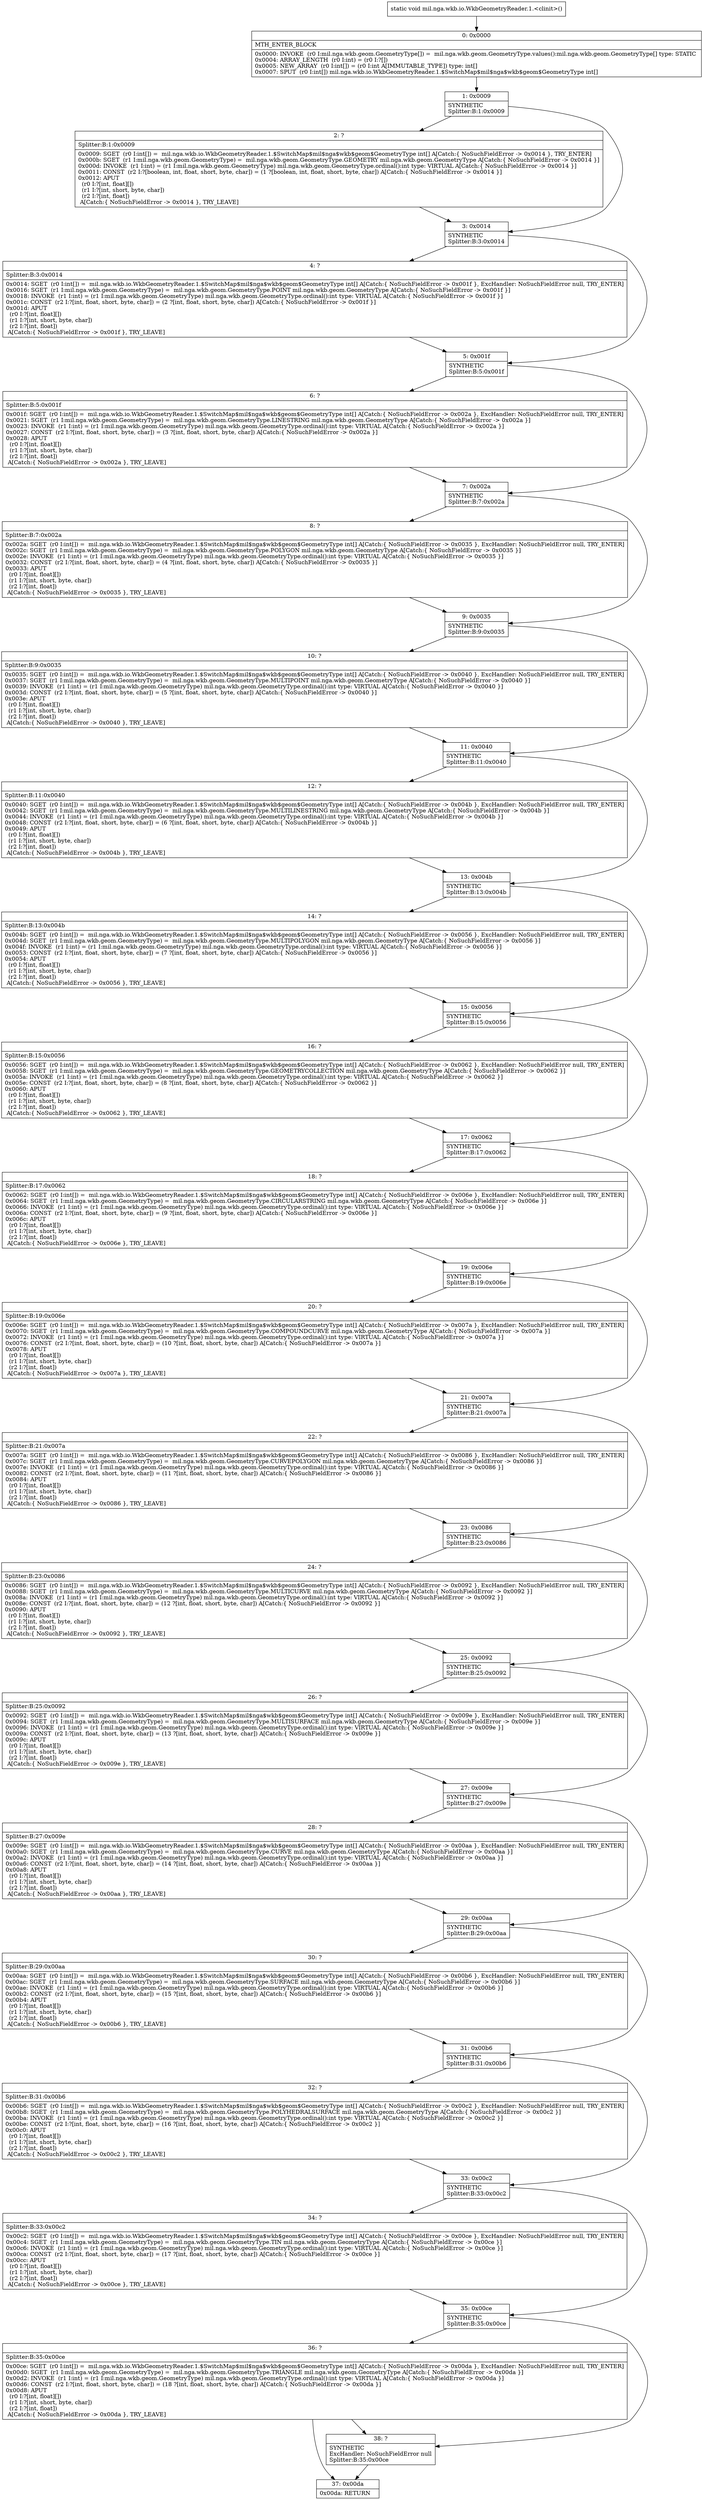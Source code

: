 digraph "CFG formil.nga.wkb.io.WkbGeometryReader.1.\<clinit\>()V" {
Node_0 [shape=record,label="{0\:\ 0x0000|MTH_ENTER_BLOCK\l|0x0000: INVOKE  (r0 I:mil.nga.wkb.geom.GeometryType[]) =  mil.nga.wkb.geom.GeometryType.values():mil.nga.wkb.geom.GeometryType[] type: STATIC \l0x0004: ARRAY_LENGTH  (r0 I:int) = (r0 I:?[]) \l0x0005: NEW_ARRAY  (r0 I:int[]) = (r0 I:int A[IMMUTABLE_TYPE]) type: int[] \l0x0007: SPUT  (r0 I:int[]) mil.nga.wkb.io.WkbGeometryReader.1.$SwitchMap$mil$nga$wkb$geom$GeometryType int[] \l}"];
Node_1 [shape=record,label="{1\:\ 0x0009|SYNTHETIC\lSplitter:B:1:0x0009\l}"];
Node_2 [shape=record,label="{2\:\ ?|Splitter:B:1:0x0009\l|0x0009: SGET  (r0 I:int[]) =  mil.nga.wkb.io.WkbGeometryReader.1.$SwitchMap$mil$nga$wkb$geom$GeometryType int[] A[Catch:\{ NoSuchFieldError \-\> 0x0014 \}, TRY_ENTER]\l0x000b: SGET  (r1 I:mil.nga.wkb.geom.GeometryType) =  mil.nga.wkb.geom.GeometryType.GEOMETRY mil.nga.wkb.geom.GeometryType A[Catch:\{ NoSuchFieldError \-\> 0x0014 \}]\l0x000d: INVOKE  (r1 I:int) = (r1 I:mil.nga.wkb.geom.GeometryType) mil.nga.wkb.geom.GeometryType.ordinal():int type: VIRTUAL A[Catch:\{ NoSuchFieldError \-\> 0x0014 \}]\l0x0011: CONST  (r2 I:?[boolean, int, float, short, byte, char]) = (1 ?[boolean, int, float, short, byte, char]) A[Catch:\{ NoSuchFieldError \-\> 0x0014 \}]\l0x0012: APUT  \l  (r0 I:?[int, float][])\l  (r1 I:?[int, short, byte, char])\l  (r2 I:?[int, float])\l A[Catch:\{ NoSuchFieldError \-\> 0x0014 \}, TRY_LEAVE]\l}"];
Node_3 [shape=record,label="{3\:\ 0x0014|SYNTHETIC\lSplitter:B:3:0x0014\l}"];
Node_4 [shape=record,label="{4\:\ ?|Splitter:B:3:0x0014\l|0x0014: SGET  (r0 I:int[]) =  mil.nga.wkb.io.WkbGeometryReader.1.$SwitchMap$mil$nga$wkb$geom$GeometryType int[] A[Catch:\{ NoSuchFieldError \-\> 0x001f \}, ExcHandler: NoSuchFieldError null, TRY_ENTER]\l0x0016: SGET  (r1 I:mil.nga.wkb.geom.GeometryType) =  mil.nga.wkb.geom.GeometryType.POINT mil.nga.wkb.geom.GeometryType A[Catch:\{ NoSuchFieldError \-\> 0x001f \}]\l0x0018: INVOKE  (r1 I:int) = (r1 I:mil.nga.wkb.geom.GeometryType) mil.nga.wkb.geom.GeometryType.ordinal():int type: VIRTUAL A[Catch:\{ NoSuchFieldError \-\> 0x001f \}]\l0x001c: CONST  (r2 I:?[int, float, short, byte, char]) = (2 ?[int, float, short, byte, char]) A[Catch:\{ NoSuchFieldError \-\> 0x001f \}]\l0x001d: APUT  \l  (r0 I:?[int, float][])\l  (r1 I:?[int, short, byte, char])\l  (r2 I:?[int, float])\l A[Catch:\{ NoSuchFieldError \-\> 0x001f \}, TRY_LEAVE]\l}"];
Node_5 [shape=record,label="{5\:\ 0x001f|SYNTHETIC\lSplitter:B:5:0x001f\l}"];
Node_6 [shape=record,label="{6\:\ ?|Splitter:B:5:0x001f\l|0x001f: SGET  (r0 I:int[]) =  mil.nga.wkb.io.WkbGeometryReader.1.$SwitchMap$mil$nga$wkb$geom$GeometryType int[] A[Catch:\{ NoSuchFieldError \-\> 0x002a \}, ExcHandler: NoSuchFieldError null, TRY_ENTER]\l0x0021: SGET  (r1 I:mil.nga.wkb.geom.GeometryType) =  mil.nga.wkb.geom.GeometryType.LINESTRING mil.nga.wkb.geom.GeometryType A[Catch:\{ NoSuchFieldError \-\> 0x002a \}]\l0x0023: INVOKE  (r1 I:int) = (r1 I:mil.nga.wkb.geom.GeometryType) mil.nga.wkb.geom.GeometryType.ordinal():int type: VIRTUAL A[Catch:\{ NoSuchFieldError \-\> 0x002a \}]\l0x0027: CONST  (r2 I:?[int, float, short, byte, char]) = (3 ?[int, float, short, byte, char]) A[Catch:\{ NoSuchFieldError \-\> 0x002a \}]\l0x0028: APUT  \l  (r0 I:?[int, float][])\l  (r1 I:?[int, short, byte, char])\l  (r2 I:?[int, float])\l A[Catch:\{ NoSuchFieldError \-\> 0x002a \}, TRY_LEAVE]\l}"];
Node_7 [shape=record,label="{7\:\ 0x002a|SYNTHETIC\lSplitter:B:7:0x002a\l}"];
Node_8 [shape=record,label="{8\:\ ?|Splitter:B:7:0x002a\l|0x002a: SGET  (r0 I:int[]) =  mil.nga.wkb.io.WkbGeometryReader.1.$SwitchMap$mil$nga$wkb$geom$GeometryType int[] A[Catch:\{ NoSuchFieldError \-\> 0x0035 \}, ExcHandler: NoSuchFieldError null, TRY_ENTER]\l0x002c: SGET  (r1 I:mil.nga.wkb.geom.GeometryType) =  mil.nga.wkb.geom.GeometryType.POLYGON mil.nga.wkb.geom.GeometryType A[Catch:\{ NoSuchFieldError \-\> 0x0035 \}]\l0x002e: INVOKE  (r1 I:int) = (r1 I:mil.nga.wkb.geom.GeometryType) mil.nga.wkb.geom.GeometryType.ordinal():int type: VIRTUAL A[Catch:\{ NoSuchFieldError \-\> 0x0035 \}]\l0x0032: CONST  (r2 I:?[int, float, short, byte, char]) = (4 ?[int, float, short, byte, char]) A[Catch:\{ NoSuchFieldError \-\> 0x0035 \}]\l0x0033: APUT  \l  (r0 I:?[int, float][])\l  (r1 I:?[int, short, byte, char])\l  (r2 I:?[int, float])\l A[Catch:\{ NoSuchFieldError \-\> 0x0035 \}, TRY_LEAVE]\l}"];
Node_9 [shape=record,label="{9\:\ 0x0035|SYNTHETIC\lSplitter:B:9:0x0035\l}"];
Node_10 [shape=record,label="{10\:\ ?|Splitter:B:9:0x0035\l|0x0035: SGET  (r0 I:int[]) =  mil.nga.wkb.io.WkbGeometryReader.1.$SwitchMap$mil$nga$wkb$geom$GeometryType int[] A[Catch:\{ NoSuchFieldError \-\> 0x0040 \}, ExcHandler: NoSuchFieldError null, TRY_ENTER]\l0x0037: SGET  (r1 I:mil.nga.wkb.geom.GeometryType) =  mil.nga.wkb.geom.GeometryType.MULTIPOINT mil.nga.wkb.geom.GeometryType A[Catch:\{ NoSuchFieldError \-\> 0x0040 \}]\l0x0039: INVOKE  (r1 I:int) = (r1 I:mil.nga.wkb.geom.GeometryType) mil.nga.wkb.geom.GeometryType.ordinal():int type: VIRTUAL A[Catch:\{ NoSuchFieldError \-\> 0x0040 \}]\l0x003d: CONST  (r2 I:?[int, float, short, byte, char]) = (5 ?[int, float, short, byte, char]) A[Catch:\{ NoSuchFieldError \-\> 0x0040 \}]\l0x003e: APUT  \l  (r0 I:?[int, float][])\l  (r1 I:?[int, short, byte, char])\l  (r2 I:?[int, float])\l A[Catch:\{ NoSuchFieldError \-\> 0x0040 \}, TRY_LEAVE]\l}"];
Node_11 [shape=record,label="{11\:\ 0x0040|SYNTHETIC\lSplitter:B:11:0x0040\l}"];
Node_12 [shape=record,label="{12\:\ ?|Splitter:B:11:0x0040\l|0x0040: SGET  (r0 I:int[]) =  mil.nga.wkb.io.WkbGeometryReader.1.$SwitchMap$mil$nga$wkb$geom$GeometryType int[] A[Catch:\{ NoSuchFieldError \-\> 0x004b \}, ExcHandler: NoSuchFieldError null, TRY_ENTER]\l0x0042: SGET  (r1 I:mil.nga.wkb.geom.GeometryType) =  mil.nga.wkb.geom.GeometryType.MULTILINESTRING mil.nga.wkb.geom.GeometryType A[Catch:\{ NoSuchFieldError \-\> 0x004b \}]\l0x0044: INVOKE  (r1 I:int) = (r1 I:mil.nga.wkb.geom.GeometryType) mil.nga.wkb.geom.GeometryType.ordinal():int type: VIRTUAL A[Catch:\{ NoSuchFieldError \-\> 0x004b \}]\l0x0048: CONST  (r2 I:?[int, float, short, byte, char]) = (6 ?[int, float, short, byte, char]) A[Catch:\{ NoSuchFieldError \-\> 0x004b \}]\l0x0049: APUT  \l  (r0 I:?[int, float][])\l  (r1 I:?[int, short, byte, char])\l  (r2 I:?[int, float])\l A[Catch:\{ NoSuchFieldError \-\> 0x004b \}, TRY_LEAVE]\l}"];
Node_13 [shape=record,label="{13\:\ 0x004b|SYNTHETIC\lSplitter:B:13:0x004b\l}"];
Node_14 [shape=record,label="{14\:\ ?|Splitter:B:13:0x004b\l|0x004b: SGET  (r0 I:int[]) =  mil.nga.wkb.io.WkbGeometryReader.1.$SwitchMap$mil$nga$wkb$geom$GeometryType int[] A[Catch:\{ NoSuchFieldError \-\> 0x0056 \}, ExcHandler: NoSuchFieldError null, TRY_ENTER]\l0x004d: SGET  (r1 I:mil.nga.wkb.geom.GeometryType) =  mil.nga.wkb.geom.GeometryType.MULTIPOLYGON mil.nga.wkb.geom.GeometryType A[Catch:\{ NoSuchFieldError \-\> 0x0056 \}]\l0x004f: INVOKE  (r1 I:int) = (r1 I:mil.nga.wkb.geom.GeometryType) mil.nga.wkb.geom.GeometryType.ordinal():int type: VIRTUAL A[Catch:\{ NoSuchFieldError \-\> 0x0056 \}]\l0x0053: CONST  (r2 I:?[int, float, short, byte, char]) = (7 ?[int, float, short, byte, char]) A[Catch:\{ NoSuchFieldError \-\> 0x0056 \}]\l0x0054: APUT  \l  (r0 I:?[int, float][])\l  (r1 I:?[int, short, byte, char])\l  (r2 I:?[int, float])\l A[Catch:\{ NoSuchFieldError \-\> 0x0056 \}, TRY_LEAVE]\l}"];
Node_15 [shape=record,label="{15\:\ 0x0056|SYNTHETIC\lSplitter:B:15:0x0056\l}"];
Node_16 [shape=record,label="{16\:\ ?|Splitter:B:15:0x0056\l|0x0056: SGET  (r0 I:int[]) =  mil.nga.wkb.io.WkbGeometryReader.1.$SwitchMap$mil$nga$wkb$geom$GeometryType int[] A[Catch:\{ NoSuchFieldError \-\> 0x0062 \}, ExcHandler: NoSuchFieldError null, TRY_ENTER]\l0x0058: SGET  (r1 I:mil.nga.wkb.geom.GeometryType) =  mil.nga.wkb.geom.GeometryType.GEOMETRYCOLLECTION mil.nga.wkb.geom.GeometryType A[Catch:\{ NoSuchFieldError \-\> 0x0062 \}]\l0x005a: INVOKE  (r1 I:int) = (r1 I:mil.nga.wkb.geom.GeometryType) mil.nga.wkb.geom.GeometryType.ordinal():int type: VIRTUAL A[Catch:\{ NoSuchFieldError \-\> 0x0062 \}]\l0x005e: CONST  (r2 I:?[int, float, short, byte, char]) = (8 ?[int, float, short, byte, char]) A[Catch:\{ NoSuchFieldError \-\> 0x0062 \}]\l0x0060: APUT  \l  (r0 I:?[int, float][])\l  (r1 I:?[int, short, byte, char])\l  (r2 I:?[int, float])\l A[Catch:\{ NoSuchFieldError \-\> 0x0062 \}, TRY_LEAVE]\l}"];
Node_17 [shape=record,label="{17\:\ 0x0062|SYNTHETIC\lSplitter:B:17:0x0062\l}"];
Node_18 [shape=record,label="{18\:\ ?|Splitter:B:17:0x0062\l|0x0062: SGET  (r0 I:int[]) =  mil.nga.wkb.io.WkbGeometryReader.1.$SwitchMap$mil$nga$wkb$geom$GeometryType int[] A[Catch:\{ NoSuchFieldError \-\> 0x006e \}, ExcHandler: NoSuchFieldError null, TRY_ENTER]\l0x0064: SGET  (r1 I:mil.nga.wkb.geom.GeometryType) =  mil.nga.wkb.geom.GeometryType.CIRCULARSTRING mil.nga.wkb.geom.GeometryType A[Catch:\{ NoSuchFieldError \-\> 0x006e \}]\l0x0066: INVOKE  (r1 I:int) = (r1 I:mil.nga.wkb.geom.GeometryType) mil.nga.wkb.geom.GeometryType.ordinal():int type: VIRTUAL A[Catch:\{ NoSuchFieldError \-\> 0x006e \}]\l0x006a: CONST  (r2 I:?[int, float, short, byte, char]) = (9 ?[int, float, short, byte, char]) A[Catch:\{ NoSuchFieldError \-\> 0x006e \}]\l0x006c: APUT  \l  (r0 I:?[int, float][])\l  (r1 I:?[int, short, byte, char])\l  (r2 I:?[int, float])\l A[Catch:\{ NoSuchFieldError \-\> 0x006e \}, TRY_LEAVE]\l}"];
Node_19 [shape=record,label="{19\:\ 0x006e|SYNTHETIC\lSplitter:B:19:0x006e\l}"];
Node_20 [shape=record,label="{20\:\ ?|Splitter:B:19:0x006e\l|0x006e: SGET  (r0 I:int[]) =  mil.nga.wkb.io.WkbGeometryReader.1.$SwitchMap$mil$nga$wkb$geom$GeometryType int[] A[Catch:\{ NoSuchFieldError \-\> 0x007a \}, ExcHandler: NoSuchFieldError null, TRY_ENTER]\l0x0070: SGET  (r1 I:mil.nga.wkb.geom.GeometryType) =  mil.nga.wkb.geom.GeometryType.COMPOUNDCURVE mil.nga.wkb.geom.GeometryType A[Catch:\{ NoSuchFieldError \-\> 0x007a \}]\l0x0072: INVOKE  (r1 I:int) = (r1 I:mil.nga.wkb.geom.GeometryType) mil.nga.wkb.geom.GeometryType.ordinal():int type: VIRTUAL A[Catch:\{ NoSuchFieldError \-\> 0x007a \}]\l0x0076: CONST  (r2 I:?[int, float, short, byte, char]) = (10 ?[int, float, short, byte, char]) A[Catch:\{ NoSuchFieldError \-\> 0x007a \}]\l0x0078: APUT  \l  (r0 I:?[int, float][])\l  (r1 I:?[int, short, byte, char])\l  (r2 I:?[int, float])\l A[Catch:\{ NoSuchFieldError \-\> 0x007a \}, TRY_LEAVE]\l}"];
Node_21 [shape=record,label="{21\:\ 0x007a|SYNTHETIC\lSplitter:B:21:0x007a\l}"];
Node_22 [shape=record,label="{22\:\ ?|Splitter:B:21:0x007a\l|0x007a: SGET  (r0 I:int[]) =  mil.nga.wkb.io.WkbGeometryReader.1.$SwitchMap$mil$nga$wkb$geom$GeometryType int[] A[Catch:\{ NoSuchFieldError \-\> 0x0086 \}, ExcHandler: NoSuchFieldError null, TRY_ENTER]\l0x007c: SGET  (r1 I:mil.nga.wkb.geom.GeometryType) =  mil.nga.wkb.geom.GeometryType.CURVEPOLYGON mil.nga.wkb.geom.GeometryType A[Catch:\{ NoSuchFieldError \-\> 0x0086 \}]\l0x007e: INVOKE  (r1 I:int) = (r1 I:mil.nga.wkb.geom.GeometryType) mil.nga.wkb.geom.GeometryType.ordinal():int type: VIRTUAL A[Catch:\{ NoSuchFieldError \-\> 0x0086 \}]\l0x0082: CONST  (r2 I:?[int, float, short, byte, char]) = (11 ?[int, float, short, byte, char]) A[Catch:\{ NoSuchFieldError \-\> 0x0086 \}]\l0x0084: APUT  \l  (r0 I:?[int, float][])\l  (r1 I:?[int, short, byte, char])\l  (r2 I:?[int, float])\l A[Catch:\{ NoSuchFieldError \-\> 0x0086 \}, TRY_LEAVE]\l}"];
Node_23 [shape=record,label="{23\:\ 0x0086|SYNTHETIC\lSplitter:B:23:0x0086\l}"];
Node_24 [shape=record,label="{24\:\ ?|Splitter:B:23:0x0086\l|0x0086: SGET  (r0 I:int[]) =  mil.nga.wkb.io.WkbGeometryReader.1.$SwitchMap$mil$nga$wkb$geom$GeometryType int[] A[Catch:\{ NoSuchFieldError \-\> 0x0092 \}, ExcHandler: NoSuchFieldError null, TRY_ENTER]\l0x0088: SGET  (r1 I:mil.nga.wkb.geom.GeometryType) =  mil.nga.wkb.geom.GeometryType.MULTICURVE mil.nga.wkb.geom.GeometryType A[Catch:\{ NoSuchFieldError \-\> 0x0092 \}]\l0x008a: INVOKE  (r1 I:int) = (r1 I:mil.nga.wkb.geom.GeometryType) mil.nga.wkb.geom.GeometryType.ordinal():int type: VIRTUAL A[Catch:\{ NoSuchFieldError \-\> 0x0092 \}]\l0x008e: CONST  (r2 I:?[int, float, short, byte, char]) = (12 ?[int, float, short, byte, char]) A[Catch:\{ NoSuchFieldError \-\> 0x0092 \}]\l0x0090: APUT  \l  (r0 I:?[int, float][])\l  (r1 I:?[int, short, byte, char])\l  (r2 I:?[int, float])\l A[Catch:\{ NoSuchFieldError \-\> 0x0092 \}, TRY_LEAVE]\l}"];
Node_25 [shape=record,label="{25\:\ 0x0092|SYNTHETIC\lSplitter:B:25:0x0092\l}"];
Node_26 [shape=record,label="{26\:\ ?|Splitter:B:25:0x0092\l|0x0092: SGET  (r0 I:int[]) =  mil.nga.wkb.io.WkbGeometryReader.1.$SwitchMap$mil$nga$wkb$geom$GeometryType int[] A[Catch:\{ NoSuchFieldError \-\> 0x009e \}, ExcHandler: NoSuchFieldError null, TRY_ENTER]\l0x0094: SGET  (r1 I:mil.nga.wkb.geom.GeometryType) =  mil.nga.wkb.geom.GeometryType.MULTISURFACE mil.nga.wkb.geom.GeometryType A[Catch:\{ NoSuchFieldError \-\> 0x009e \}]\l0x0096: INVOKE  (r1 I:int) = (r1 I:mil.nga.wkb.geom.GeometryType) mil.nga.wkb.geom.GeometryType.ordinal():int type: VIRTUAL A[Catch:\{ NoSuchFieldError \-\> 0x009e \}]\l0x009a: CONST  (r2 I:?[int, float, short, byte, char]) = (13 ?[int, float, short, byte, char]) A[Catch:\{ NoSuchFieldError \-\> 0x009e \}]\l0x009c: APUT  \l  (r0 I:?[int, float][])\l  (r1 I:?[int, short, byte, char])\l  (r2 I:?[int, float])\l A[Catch:\{ NoSuchFieldError \-\> 0x009e \}, TRY_LEAVE]\l}"];
Node_27 [shape=record,label="{27\:\ 0x009e|SYNTHETIC\lSplitter:B:27:0x009e\l}"];
Node_28 [shape=record,label="{28\:\ ?|Splitter:B:27:0x009e\l|0x009e: SGET  (r0 I:int[]) =  mil.nga.wkb.io.WkbGeometryReader.1.$SwitchMap$mil$nga$wkb$geom$GeometryType int[] A[Catch:\{ NoSuchFieldError \-\> 0x00aa \}, ExcHandler: NoSuchFieldError null, TRY_ENTER]\l0x00a0: SGET  (r1 I:mil.nga.wkb.geom.GeometryType) =  mil.nga.wkb.geom.GeometryType.CURVE mil.nga.wkb.geom.GeometryType A[Catch:\{ NoSuchFieldError \-\> 0x00aa \}]\l0x00a2: INVOKE  (r1 I:int) = (r1 I:mil.nga.wkb.geom.GeometryType) mil.nga.wkb.geom.GeometryType.ordinal():int type: VIRTUAL A[Catch:\{ NoSuchFieldError \-\> 0x00aa \}]\l0x00a6: CONST  (r2 I:?[int, float, short, byte, char]) = (14 ?[int, float, short, byte, char]) A[Catch:\{ NoSuchFieldError \-\> 0x00aa \}]\l0x00a8: APUT  \l  (r0 I:?[int, float][])\l  (r1 I:?[int, short, byte, char])\l  (r2 I:?[int, float])\l A[Catch:\{ NoSuchFieldError \-\> 0x00aa \}, TRY_LEAVE]\l}"];
Node_29 [shape=record,label="{29\:\ 0x00aa|SYNTHETIC\lSplitter:B:29:0x00aa\l}"];
Node_30 [shape=record,label="{30\:\ ?|Splitter:B:29:0x00aa\l|0x00aa: SGET  (r0 I:int[]) =  mil.nga.wkb.io.WkbGeometryReader.1.$SwitchMap$mil$nga$wkb$geom$GeometryType int[] A[Catch:\{ NoSuchFieldError \-\> 0x00b6 \}, ExcHandler: NoSuchFieldError null, TRY_ENTER]\l0x00ac: SGET  (r1 I:mil.nga.wkb.geom.GeometryType) =  mil.nga.wkb.geom.GeometryType.SURFACE mil.nga.wkb.geom.GeometryType A[Catch:\{ NoSuchFieldError \-\> 0x00b6 \}]\l0x00ae: INVOKE  (r1 I:int) = (r1 I:mil.nga.wkb.geom.GeometryType) mil.nga.wkb.geom.GeometryType.ordinal():int type: VIRTUAL A[Catch:\{ NoSuchFieldError \-\> 0x00b6 \}]\l0x00b2: CONST  (r2 I:?[int, float, short, byte, char]) = (15 ?[int, float, short, byte, char]) A[Catch:\{ NoSuchFieldError \-\> 0x00b6 \}]\l0x00b4: APUT  \l  (r0 I:?[int, float][])\l  (r1 I:?[int, short, byte, char])\l  (r2 I:?[int, float])\l A[Catch:\{ NoSuchFieldError \-\> 0x00b6 \}, TRY_LEAVE]\l}"];
Node_31 [shape=record,label="{31\:\ 0x00b6|SYNTHETIC\lSplitter:B:31:0x00b6\l}"];
Node_32 [shape=record,label="{32\:\ ?|Splitter:B:31:0x00b6\l|0x00b6: SGET  (r0 I:int[]) =  mil.nga.wkb.io.WkbGeometryReader.1.$SwitchMap$mil$nga$wkb$geom$GeometryType int[] A[Catch:\{ NoSuchFieldError \-\> 0x00c2 \}, ExcHandler: NoSuchFieldError null, TRY_ENTER]\l0x00b8: SGET  (r1 I:mil.nga.wkb.geom.GeometryType) =  mil.nga.wkb.geom.GeometryType.POLYHEDRALSURFACE mil.nga.wkb.geom.GeometryType A[Catch:\{ NoSuchFieldError \-\> 0x00c2 \}]\l0x00ba: INVOKE  (r1 I:int) = (r1 I:mil.nga.wkb.geom.GeometryType) mil.nga.wkb.geom.GeometryType.ordinal():int type: VIRTUAL A[Catch:\{ NoSuchFieldError \-\> 0x00c2 \}]\l0x00be: CONST  (r2 I:?[int, float, short, byte, char]) = (16 ?[int, float, short, byte, char]) A[Catch:\{ NoSuchFieldError \-\> 0x00c2 \}]\l0x00c0: APUT  \l  (r0 I:?[int, float][])\l  (r1 I:?[int, short, byte, char])\l  (r2 I:?[int, float])\l A[Catch:\{ NoSuchFieldError \-\> 0x00c2 \}, TRY_LEAVE]\l}"];
Node_33 [shape=record,label="{33\:\ 0x00c2|SYNTHETIC\lSplitter:B:33:0x00c2\l}"];
Node_34 [shape=record,label="{34\:\ ?|Splitter:B:33:0x00c2\l|0x00c2: SGET  (r0 I:int[]) =  mil.nga.wkb.io.WkbGeometryReader.1.$SwitchMap$mil$nga$wkb$geom$GeometryType int[] A[Catch:\{ NoSuchFieldError \-\> 0x00ce \}, ExcHandler: NoSuchFieldError null, TRY_ENTER]\l0x00c4: SGET  (r1 I:mil.nga.wkb.geom.GeometryType) =  mil.nga.wkb.geom.GeometryType.TIN mil.nga.wkb.geom.GeometryType A[Catch:\{ NoSuchFieldError \-\> 0x00ce \}]\l0x00c6: INVOKE  (r1 I:int) = (r1 I:mil.nga.wkb.geom.GeometryType) mil.nga.wkb.geom.GeometryType.ordinal():int type: VIRTUAL A[Catch:\{ NoSuchFieldError \-\> 0x00ce \}]\l0x00ca: CONST  (r2 I:?[int, float, short, byte, char]) = (17 ?[int, float, short, byte, char]) A[Catch:\{ NoSuchFieldError \-\> 0x00ce \}]\l0x00cc: APUT  \l  (r0 I:?[int, float][])\l  (r1 I:?[int, short, byte, char])\l  (r2 I:?[int, float])\l A[Catch:\{ NoSuchFieldError \-\> 0x00ce \}, TRY_LEAVE]\l}"];
Node_35 [shape=record,label="{35\:\ 0x00ce|SYNTHETIC\lSplitter:B:35:0x00ce\l}"];
Node_36 [shape=record,label="{36\:\ ?|Splitter:B:35:0x00ce\l|0x00ce: SGET  (r0 I:int[]) =  mil.nga.wkb.io.WkbGeometryReader.1.$SwitchMap$mil$nga$wkb$geom$GeometryType int[] A[Catch:\{ NoSuchFieldError \-\> 0x00da \}, ExcHandler: NoSuchFieldError null, TRY_ENTER]\l0x00d0: SGET  (r1 I:mil.nga.wkb.geom.GeometryType) =  mil.nga.wkb.geom.GeometryType.TRIANGLE mil.nga.wkb.geom.GeometryType A[Catch:\{ NoSuchFieldError \-\> 0x00da \}]\l0x00d2: INVOKE  (r1 I:int) = (r1 I:mil.nga.wkb.geom.GeometryType) mil.nga.wkb.geom.GeometryType.ordinal():int type: VIRTUAL A[Catch:\{ NoSuchFieldError \-\> 0x00da \}]\l0x00d6: CONST  (r2 I:?[int, float, short, byte, char]) = (18 ?[int, float, short, byte, char]) A[Catch:\{ NoSuchFieldError \-\> 0x00da \}]\l0x00d8: APUT  \l  (r0 I:?[int, float][])\l  (r1 I:?[int, short, byte, char])\l  (r2 I:?[int, float])\l A[Catch:\{ NoSuchFieldError \-\> 0x00da \}, TRY_LEAVE]\l}"];
Node_37 [shape=record,label="{37\:\ 0x00da|0x00da: RETURN   \l}"];
Node_38 [shape=record,label="{38\:\ ?|SYNTHETIC\lExcHandler: NoSuchFieldError null\lSplitter:B:35:0x00ce\l}"];
MethodNode[shape=record,label="{static void mil.nga.wkb.io.WkbGeometryReader.1.\<clinit\>() }"];
MethodNode -> Node_0;
Node_0 -> Node_1;
Node_1 -> Node_2;
Node_1 -> Node_3;
Node_2 -> Node_3;
Node_3 -> Node_4;
Node_3 -> Node_5;
Node_4 -> Node_5;
Node_5 -> Node_6;
Node_5 -> Node_7;
Node_6 -> Node_7;
Node_7 -> Node_8;
Node_7 -> Node_9;
Node_8 -> Node_9;
Node_9 -> Node_10;
Node_9 -> Node_11;
Node_10 -> Node_11;
Node_11 -> Node_12;
Node_11 -> Node_13;
Node_12 -> Node_13;
Node_13 -> Node_14;
Node_13 -> Node_15;
Node_14 -> Node_15;
Node_15 -> Node_16;
Node_15 -> Node_17;
Node_16 -> Node_17;
Node_17 -> Node_18;
Node_17 -> Node_19;
Node_18 -> Node_19;
Node_19 -> Node_20;
Node_19 -> Node_21;
Node_20 -> Node_21;
Node_21 -> Node_22;
Node_21 -> Node_23;
Node_22 -> Node_23;
Node_23 -> Node_24;
Node_23 -> Node_25;
Node_24 -> Node_25;
Node_25 -> Node_26;
Node_25 -> Node_27;
Node_26 -> Node_27;
Node_27 -> Node_28;
Node_27 -> Node_29;
Node_28 -> Node_29;
Node_29 -> Node_30;
Node_29 -> Node_31;
Node_30 -> Node_31;
Node_31 -> Node_32;
Node_31 -> Node_33;
Node_32 -> Node_33;
Node_33 -> Node_34;
Node_33 -> Node_35;
Node_34 -> Node_35;
Node_35 -> Node_36;
Node_35 -> Node_38;
Node_36 -> Node_37;
Node_36 -> Node_38;
Node_38 -> Node_37;
}

